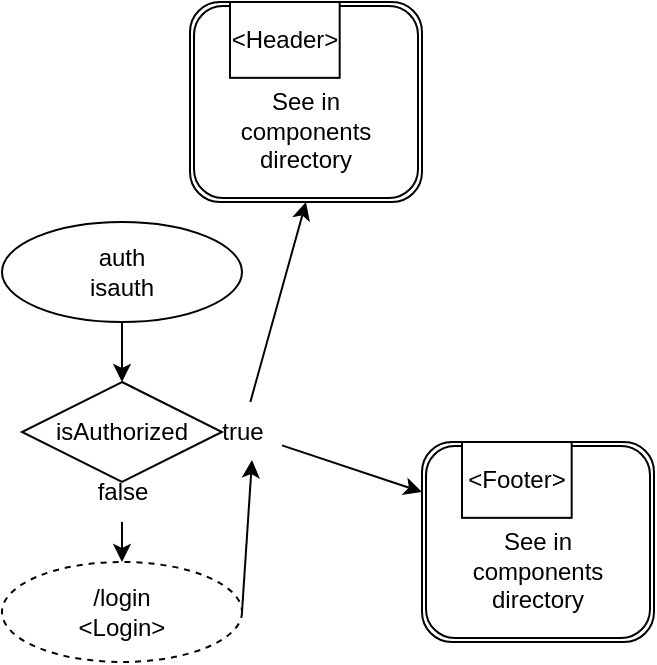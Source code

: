 <mxfile>
    <diagram id="Zj3-93L6mgxk9kNFKD07" name="Page-1">
        <mxGraphModel dx="1154" dy="510" grid="1" gridSize="10" guides="1" tooltips="1" connect="1" arrows="1" fold="1" page="1" pageScale="1" pageWidth="827" pageHeight="1169" math="0" shadow="0">
            <root>
                <mxCell id="0"/>
                <mxCell id="1" parent="0"/>
                <mxCell id="22" style="edgeStyle=none;html=1;entryX=0.5;entryY=0;entryDx=0;entryDy=0;" edge="1" parent="1" source="2" target="5">
                    <mxGeometry relative="1" as="geometry"/>
                </mxCell>
                <mxCell id="2" value="auth&lt;br&gt;isauth" style="ellipse;whiteSpace=wrap;html=1;" parent="1" vertex="1">
                    <mxGeometry x="50" y="930" width="120" height="50" as="geometry"/>
                </mxCell>
                <mxCell id="12" style="edgeStyle=none;html=1;entryX=0.625;entryY=0.967;entryDx=0;entryDy=0;entryPerimeter=0;exitX=1;exitY=0.5;exitDx=0;exitDy=0;" edge="1" parent="1" source="4" target="7">
                    <mxGeometry relative="1" as="geometry"/>
                </mxCell>
                <mxCell id="4" value="/login&lt;br&gt;&amp;lt;Login&amp;gt;" style="ellipse;whiteSpace=wrap;html=1;dashed=1;" parent="1" vertex="1">
                    <mxGeometry x="50" y="1100" width="120" height="50" as="geometry"/>
                </mxCell>
                <mxCell id="10" value="" style="group" vertex="1" connectable="0" parent="1">
                    <mxGeometry x="60" y="1010" width="130" height="70" as="geometry"/>
                </mxCell>
                <mxCell id="5" value="isAuthorized" style="rhombus;whiteSpace=wrap;html=1;" vertex="1" parent="10">
                    <mxGeometry width="100" height="50" as="geometry"/>
                </mxCell>
                <mxCell id="6" value="false" style="text;html=1;align=center;verticalAlign=middle;resizable=0;points=[];autosize=1;strokeColor=none;fillColor=none;" vertex="1" parent="10">
                    <mxGeometry x="25" y="40" width="50" height="30" as="geometry"/>
                </mxCell>
                <mxCell id="7" value="true" style="text;html=1;align=center;verticalAlign=middle;resizable=0;points=[];autosize=1;strokeColor=none;fillColor=none;" vertex="1" parent="10">
                    <mxGeometry x="90" y="10" width="40" height="30" as="geometry"/>
                </mxCell>
                <mxCell id="11" style="edgeStyle=none;html=1;" edge="1" parent="1" source="6" target="4">
                    <mxGeometry relative="1" as="geometry"/>
                </mxCell>
                <mxCell id="19" style="edgeStyle=none;html=1;entryX=0;entryY=0.25;entryDx=0;entryDy=0;" edge="1" parent="1" source="7" target="15">
                    <mxGeometry relative="1" as="geometry">
                        <mxPoint x="250" y="1080" as="targetPoint"/>
                    </mxGeometry>
                </mxCell>
                <mxCell id="21" value="" style="edgeStyle=none;html=1;entryX=0.5;entryY=1;entryDx=0;entryDy=0;" edge="1" parent="1" source="7" target="35">
                    <mxGeometry relative="1" as="geometry">
                        <mxPoint x="212.5" y="960" as="targetPoint"/>
                    </mxGeometry>
                </mxCell>
                <mxCell id="33" value="" style="group" vertex="1" connectable="0" parent="1">
                    <mxGeometry x="260" y="1040" width="116" height="100" as="geometry"/>
                </mxCell>
                <UserObject label="&lt;br&gt;&lt;br&gt;See in&lt;br&gt;components&lt;br&gt;directory" id="15">
                    <mxCell style="shape=ext;double=1;rounded=1;whiteSpace=wrap;html=1;" vertex="1" parent="33">
                        <mxGeometry width="116" height="100" as="geometry"/>
                    </mxCell>
                </UserObject>
                <mxCell id="16" value="&amp;lt;Footer&amp;gt;" style="rounded=0;whiteSpace=wrap;html=1;" vertex="1" parent="33">
                    <mxGeometry x="20" width="54.84" height="37.92" as="geometry"/>
                </mxCell>
                <mxCell id="34" value="" style="group" vertex="1" connectable="0" parent="1">
                    <mxGeometry x="144" y="820" width="116" height="100" as="geometry"/>
                </mxCell>
                <UserObject label="&lt;br&gt;&lt;br&gt;See in&lt;br&gt;components&lt;br&gt;directory" id="35">
                    <mxCell style="shape=ext;double=1;rounded=1;whiteSpace=wrap;html=1;" vertex="1" parent="34">
                        <mxGeometry width="116" height="100" as="geometry"/>
                    </mxCell>
                </UserObject>
                <mxCell id="36" value="&amp;lt;Header&amp;gt;" style="rounded=0;whiteSpace=wrap;html=1;" vertex="1" parent="34">
                    <mxGeometry x="20" width="54.84" height="37.92" as="geometry"/>
                </mxCell>
            </root>
        </mxGraphModel>
    </diagram>
</mxfile>